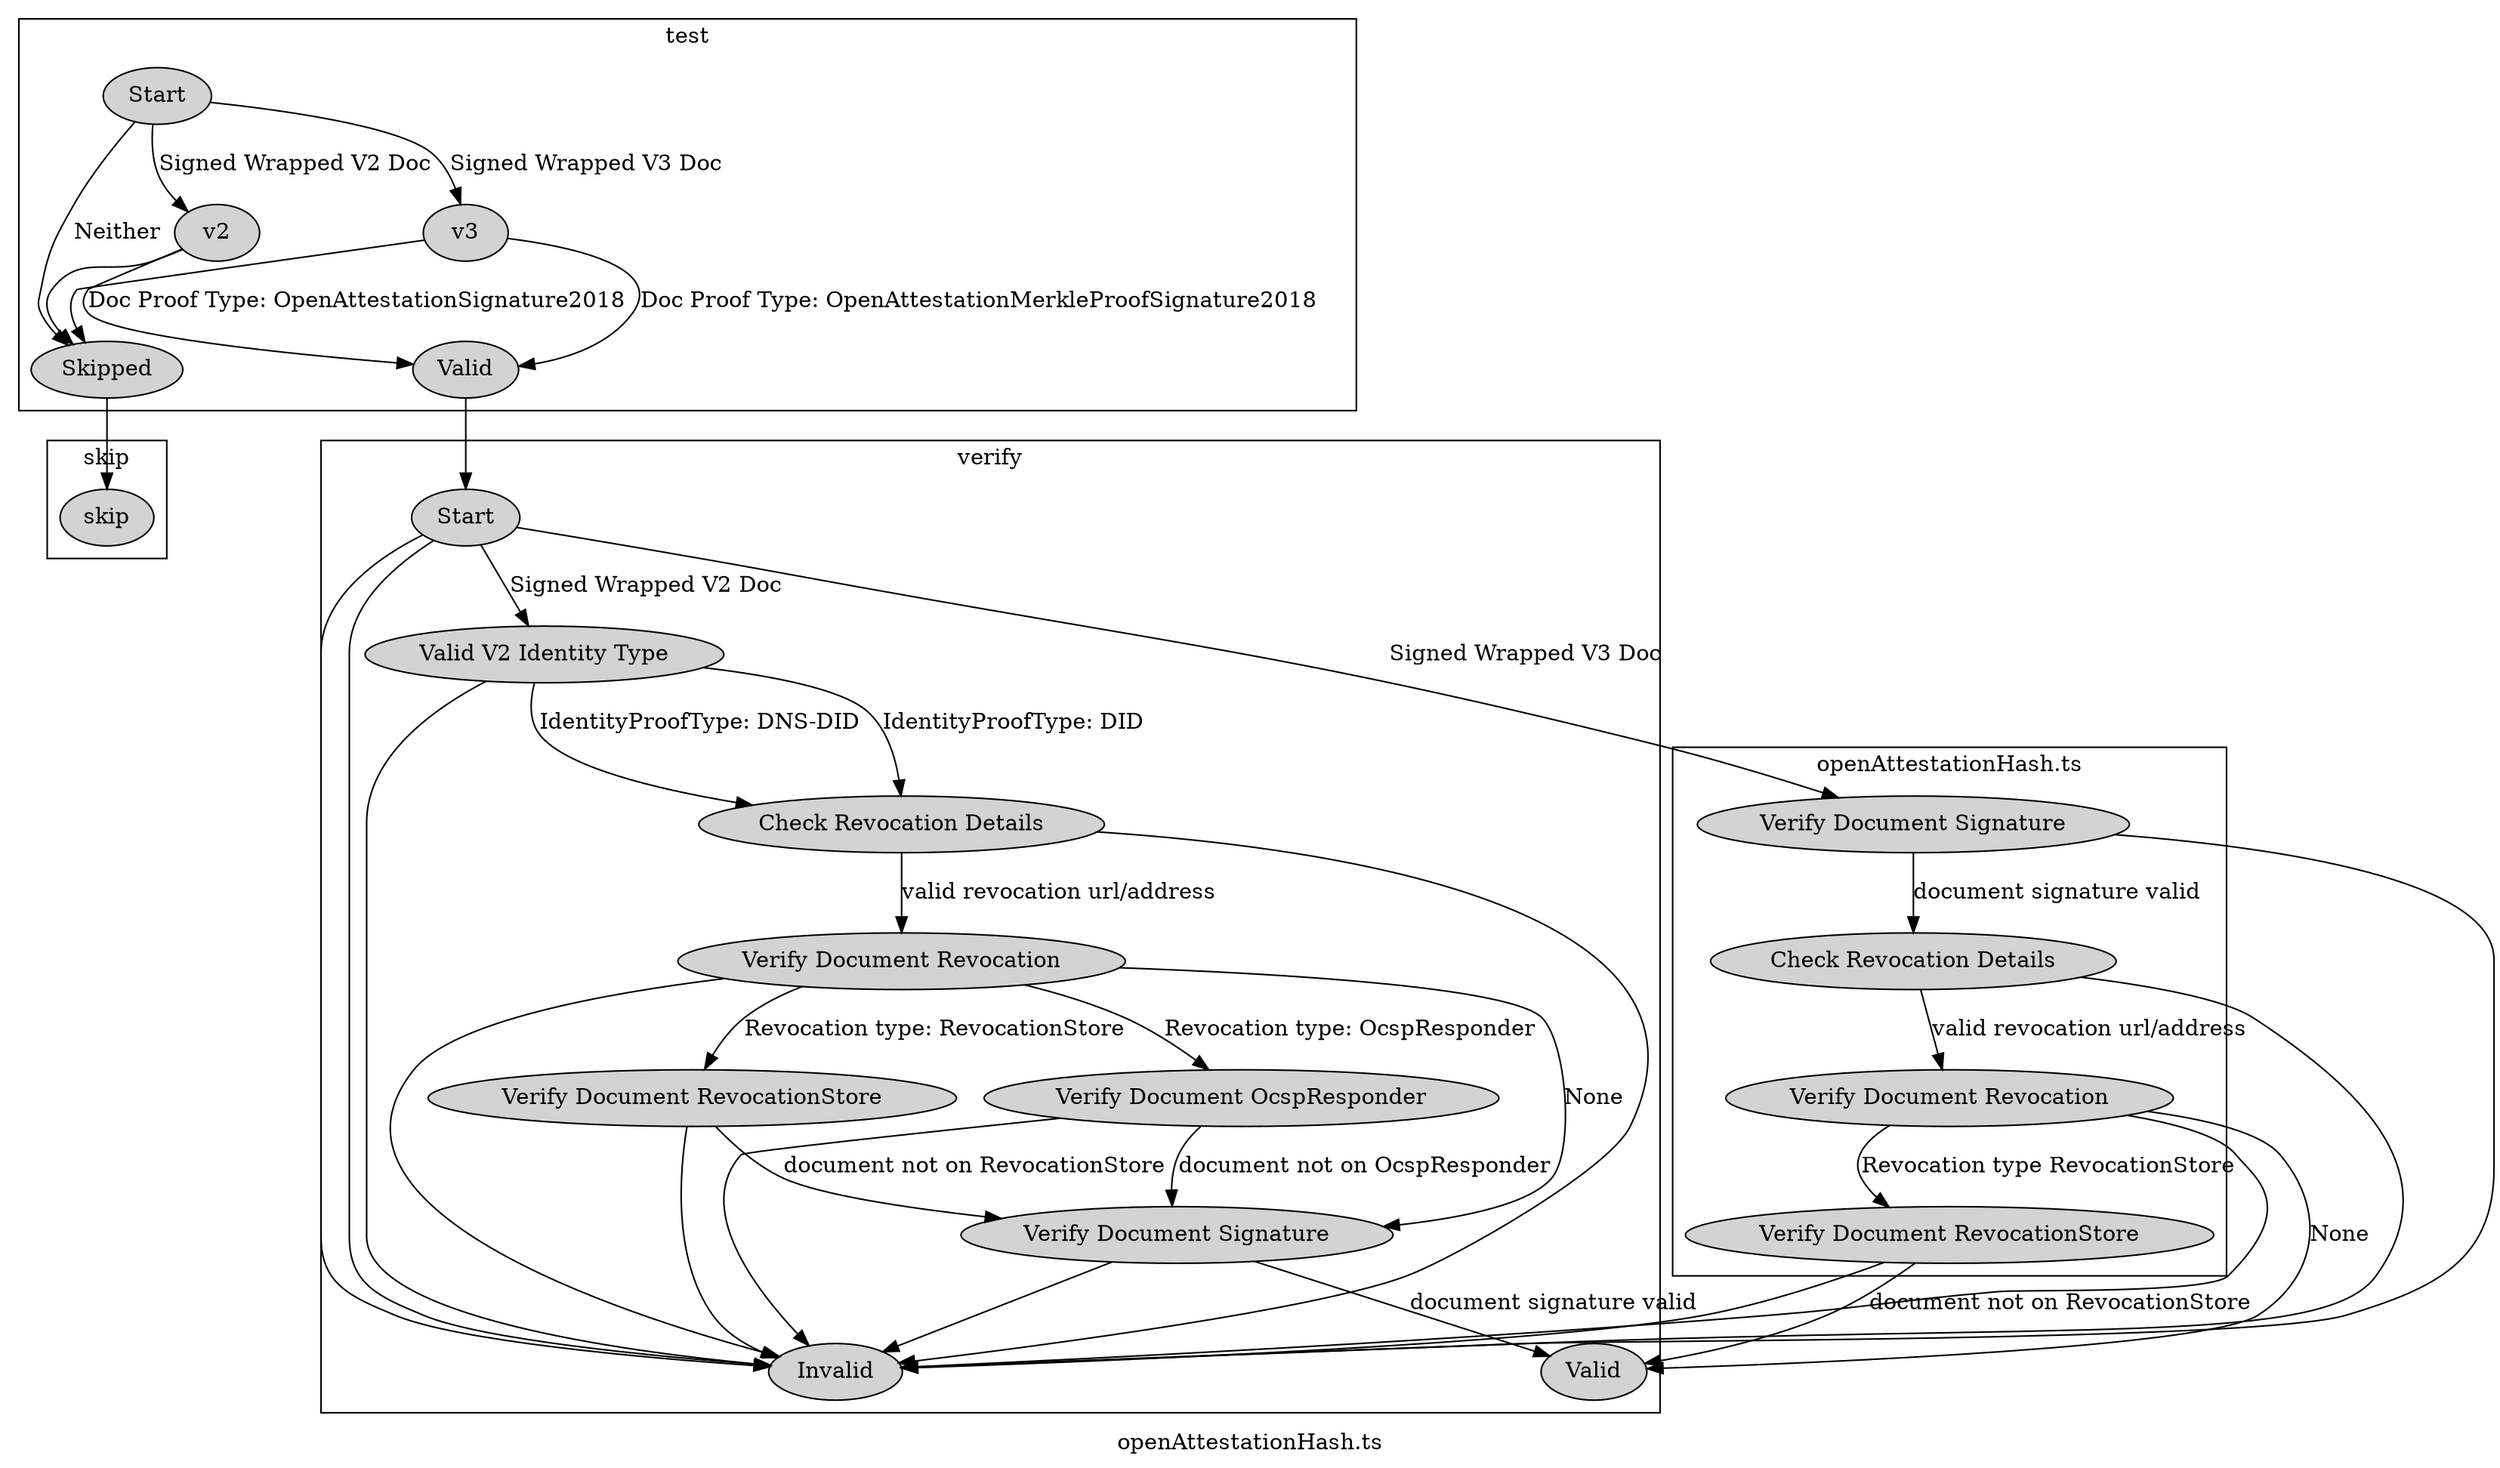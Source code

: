digraph G {

    node [style=filled];
    label = "openAttestationHash.ts"

  subgraph cluster_1 {
    label = "test"
    URL = "https://github.com/Open-Attestation/oa-verify/blob/7aa532d1c247f3e2cf6c54f7247e95c9560ccaaf/src/verifiers/documentStatus/didSigned/didSignedDocumentStatus.ts#L36"
    invalid_test [label= "Skipped"];
    
    start_test [label="Start"]
    start_test -> v2 [label="Signed Wrapped V2 Doc"];
    start_test -> v3 [label="Signed Wrapped V3 Doc"];

    v2 [label="v2"]
    valid_test [label= "Valid"];
    v2 -> valid_test [label="Doc Proof Type: OpenAttestationSignature2018"];
    v2 -> invalid_test

    v3 [label="v3"]
    v3 -> valid_test [label="Doc Proof Type: OpenAttestationMerkleProofSignature2018"];
    v3-> invalid_test

    start_test -> invalid_test [label="Neither"];
  }

  subgraph cluster_2 {

    URL = "https://github.com/Open-Attestation/oa-verify/blob/7aa532d1c247f3e2cf6c54f7247e95c9560ccaaf/src/verifiers/documentStatus/didSigned/didSignedDocumentStatus.ts#L324"
    label = "verify"
    
    valid [label= "Valid"];
    invalid [label= "Invalid"];

    verify_start_verify [label="Start"]
    valid_test -> verify_start_verify;
    
    verify_start_verify -> v2_valid_identity_type_verify [label = "Signed Wrapped V2 Doc"]
    verify_start_verify -> invalid

    v2_valid_identity_type_verify [label="Valid V2 Identity Type", URL = "https://github.com/Open-Attestation/oa-verify/blob/7aa532d1c247f3e2cf6c54f7247e95c9560ccaaf/src/verifiers/documentStatus/didSigned/didSignedDocumentStatus.ts#58"]
    v2_valid_identity_type_verify -> v2_check_issuer_details [label="IdentityProofType: DID"];
    v2_valid_identity_type_verify -> v2_check_issuer_details [label="IdentityProofType: DNS-DID"];
    v2_valid_identity_type_verify -> invalid
    
    v2_check_issuer_details [label="Check Revocation Details"]
    v2_check_issuer_details -> v2_verify_dns_txt_verify [label="valid revocation url/address"];
    v2_check_issuer_details -> invalid

    v2_verify_dns_txt_verify [label="Verify Document Revocation"]
    v2_verify_dns_txt_verify -> invalid
    v2_verify_dns_txt_verify -> v2_verify_signature [label="None"]
    v2_verify_dns_txt_verify -> v2_verify_revocationstore [label="Revocation type: RevocationStore"]
    v2_verify_dns_txt_verify -> v2_verify_ocspresponder [label="Revocation type: OcspResponder"]

    v2_verify_revocationstore [label="Verify Document RevocationStore"]
    v2_verify_revocationstore -> v2_verify_signature [label="document not on RevocationStore"]
    v2_verify_revocationstore -> invalid

    v2_verify_ocspresponder [label="Verify Document OcspResponder"]
    v2_verify_ocspresponder -> v2_verify_signature [label="document not on OcspResponder"]
    v2_verify_ocspresponder -> invalid

    v2_verify_signature [label="Verify Document Signature"]
    v2_verify_signature -> valid [label="document signature valid"]
    v2_verify_signature -> invalid
    
  }


  subgraph cluster_3 {

    verify_start_verify -> v3_verify_signature [label = "Signed Wrapped V3 Doc"]
    verify_start_verify -> invalid

    v3_verify_signature [label="Verify Document Signature", URL = "https://github.com/Open-Attestation/oa-verify/blob/7aa532d1c247f3e2cf6c54f7247e95c9560ccaaf/src/verifiers/documentStatus/didSigned/didSignedDocumentStatus.ts#L209"]
    v3_verify_signature -> v3_check_issuer_details [label="document signature valid"]
    v3_verify_signature -> invalid
    
    v3_check_issuer_details [label="Check Revocation Details"]
    v3_check_issuer_details -> v3_verify_dns_txt_verify [label="valid revocation url/address"];
    v3_check_issuer_details -> invalid

    v3_verify_dns_txt_verify [label="Verify Document Revocation"]
    v3_verify_dns_txt_verify -> invalid
    v3_verify_dns_txt_verify -> valid [label="None"]
    v3_verify_dns_txt_verify -> v3_verify_revocationstore [label="Revocation type RevocationStore"]
    
    v3_verify_revocationstore [label="Verify Document RevocationStore"]
    v3_verify_revocationstore -> valid [label="document not on RevocationStore"]
    v3_verify_revocationstore -> invalid
    
  }


  subgraph cluster_4 {

    label = "skip"
    invalid_test -> skip;
  }

}